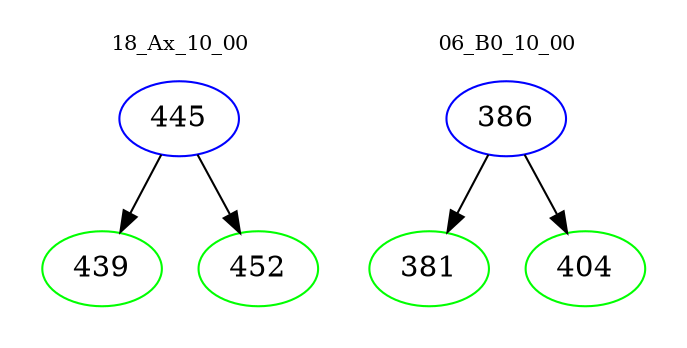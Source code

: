 digraph{
subgraph cluster_0 {
color = white
label = "18_Ax_10_00";
fontsize=10;
T0_445 [label="445", color="blue"]
T0_445 -> T0_439 [color="black"]
T0_439 [label="439", color="green"]
T0_445 -> T0_452 [color="black"]
T0_452 [label="452", color="green"]
}
subgraph cluster_1 {
color = white
label = "06_B0_10_00";
fontsize=10;
T1_386 [label="386", color="blue"]
T1_386 -> T1_381 [color="black"]
T1_381 [label="381", color="green"]
T1_386 -> T1_404 [color="black"]
T1_404 [label="404", color="green"]
}
}

